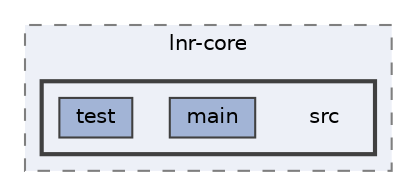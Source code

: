 digraph "repository/lnr-core/src"
{
 // LATEX_PDF_SIZE
  bgcolor="transparent";
  edge [fontname=Helvetica,fontsize=10,labelfontname=Helvetica,labelfontsize=10];
  node [fontname=Helvetica,fontsize=10,shape=box,height=0.2,width=0.4];
  compound=true
  subgraph clusterdir_8dcf00f31b2ae46d5e3769babf91ed38 {
    graph [ bgcolor="#edf0f7", pencolor="grey50", label="lnr-core", fontname=Helvetica,fontsize=10 style="filled,dashed", URL="dir_8dcf00f31b2ae46d5e3769babf91ed38.html",tooltip=""]
  subgraph clusterdir_36d9cfa869f27e1e11c082fead9b4477 {
    graph [ bgcolor="#edf0f7", pencolor="grey25", label="", fontname=Helvetica,fontsize=10 style="filled,bold", URL="dir_36d9cfa869f27e1e11c082fead9b4477.html",tooltip=""]
    dir_36d9cfa869f27e1e11c082fead9b4477 [shape=plaintext, label="src"];
  dir_fcb61069707f50198b8cfd69989485ef [label="main", fillcolor="#a2b4d6", color="grey25", style="filled", URL="dir_fcb61069707f50198b8cfd69989485ef.html",tooltip=""];
  dir_55990900551a26a2bab70075d3bb0a3a [label="test", fillcolor="#a2b4d6", color="grey25", style="filled", URL="dir_55990900551a26a2bab70075d3bb0a3a.html",tooltip=""];
  }
  }
}
